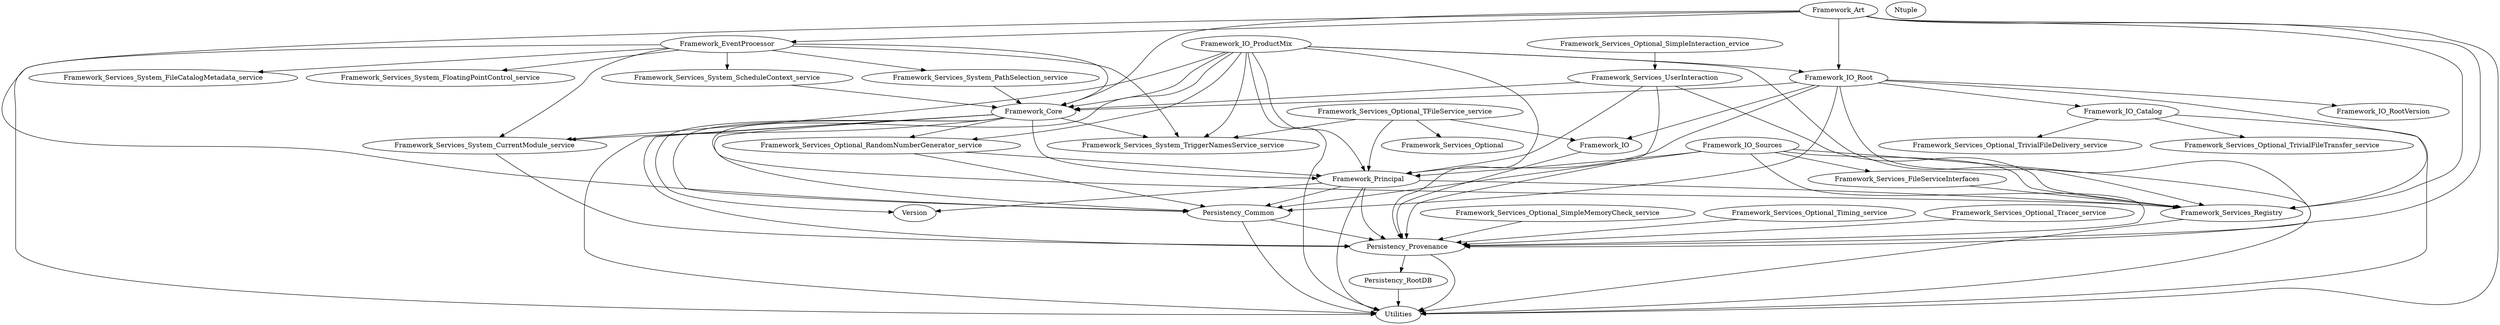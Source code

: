 digraph art {
  Framework_Art -> Framework_IO_Root;
  Framework_Art -> Framework_EventProcessor;
  Framework_Art -> Framework_Core;
  Framework_Art -> Framework_Services_Registry;
  Framework_Art -> Persistency_Common;
  Framework_Art -> Persistency_Provenance;
  Framework_Art -> Utilities;

  Framework_IO_Root -> Framework_Core;
  Framework_IO_Root -> Framework_IO;
  Framework_IO_Root -> Framework_IO_Catalog;
  Framework_IO_Root -> Framework_Principal;
  Framework_IO_Root -> Framework_Services_Registry;
  Framework_IO_Root -> Persistency_Common;
  Framework_IO_Root -> Persistency_Provenance;
  Framework_IO_Root -> Framework_IO_RootVersion;

  Framework_EventProcessor -> Framework_Services_System_CurrentModule_service;
  Framework_EventProcessor -> Framework_Services_System_FileCatalogMetadata_service;
  Framework_EventProcessor -> Framework_Services_System_FloatingPointControl_service;
  Framework_EventProcessor -> Framework_Services_System_PathSelection_service;
  Framework_EventProcessor -> Framework_Services_System_ScheduleContext_service;
  Framework_EventProcessor -> Framework_Services_System_TriggerNamesService_service;
  Framework_EventProcessor -> Framework_Core;
  Framework_EventProcessor -> Utilities;

  Framework_Core -> Framework_Services_System_CurrentModule_service;
  Framework_Core -> Framework_Services_System_TriggerNamesService_service;
  Framework_Core -> Framework_Services_Optional_RandomNumberGenerator_service;
  Framework_Core -> Framework_Principal;
  Framework_Core -> Persistency_Common;
  Framework_Core -> Persistency_Provenance;
  Framework_Core -> Framework_Services_Registry;
  Framework_Core -> Utilities;
  Framework_Core -> Version;

  Framework_Services_Registry -> Utilities;

  Persistency_Common -> Persistency_Provenance;
  Persistency_Common -> Utilities;

  Persistency_Provenance -> Persistency_RootDB;
  Persistency_Provenance -> Utilities;

  Persistency_RootDB -> Utilities;

  Utilities;

  Version;

  Framework_IO -> Persistency_Provenance;

  Framework_IO_Catalog -> Framework_Services_Optional_TrivialFileDelivery_service;
  Framework_IO_Catalog -> Framework_Services_Optional_TrivialFileTransfer_service;
  Framework_IO_Catalog -> Utilities;

  Framework_IO_ProductMix -> Framework_IO_Root;
  Framework_IO_ProductMix -> Framework_Services_System_CurrentModule_service
  Framework_IO_ProductMix -> Framework_Services_System_TriggerNamesService_service
  Framework_IO_ProductMix -> Framework_Services_Optional_RandomNumberGenerator_service
  Framework_IO_ProductMix -> Framework_Core
  Framework_IO_ProductMix -> Framework_Principal
  Framework_IO_ProductMix -> Framework_Services_Registry
  Framework_IO_ProductMix -> Persistency_Common
  Framework_IO_ProductMix -> Persistency_Provenance
  Framework_IO_ProductMix -> Utilities

  Framework_IO_Sources -> Framework_Services_FileServiceInterfaces
  Framework_IO_Sources -> Framework_Services_Registry
  Framework_IO_Sources -> Framework_Principal
  Framework_IO_Sources -> Persistency_Common
  Framework_IO_Sources -> Persistency_Provenance
  Framework_IO_Sources -> Utilities

  Framework_Principal -> Persistency_Provenance;
  Framework_Principal -> Persistency_Common;
  Framework_Principal -> Framework_Services_Registry;
  Framework_Principal -> Utilities;
  Framework_Principal -> Version;

  Framework_IO_RootVersion;

  Framework_Services_System_CurrentModule_service -> Persistency_Provenance;

  Framework_Services_System_FileCatalogMetadata_service;

  Framework_Services_System_FloatingPointControl_service;

  Framework_Services_System_PathSelection_service -> Framework_Core;

  Framework_Services_System_ScheduleContext_service -> Framework_Core;

  Framework_Services_System_TriggerNamesService_service;

  Framework_Services_Optional_RandomNumberGenerator_service -> Framework_Principal;
  Framework_Services_Optional_RandomNumberGenerator_service -> Persistency_Common;

  Framework_Services_Optional_TrivialFileDelivery_service;

  Framework_Services_Optional_TrivialFileTransfer_service;


  Framework_Services_Optional;

  Framework_Services_Optional_SimpleInteraction_ervice -> Framework_Services_UserInteraction;

  Framework_Services_Optional_SimpleMemoryCheck_service -> Persistency_Provenance;

  Framework_Services_Optional_TFileService_service -> Framework_Services_System_TriggerNamesService_service;
  Framework_Services_Optional_TFileService_service -> Framework_Services_Optional;
  Framework_Services_Optional_TFileService_service -> Framework_IO;
  Framework_Services_Optional_TFileService_service -> Framework_Principal;

  Framework_Services_Optional_Timing_service -> Persistency_Provenance;

  Framework_Services_Optional_Tracer_service -> Persistency_Provenance;

  Framework_Services_FileServiceInterfaces -> Framework_Services_Registry;

  Framework_Services_UserInteraction -> Framework_Core;
  Framework_Services_UserInteraction -> Framework_Principal;
  Framework_Services_UserInteraction -> Persistency_Provenance;
  Framework_Services_UserInteraction -> Framework_Services_Registry;

  Ntuple;
}

